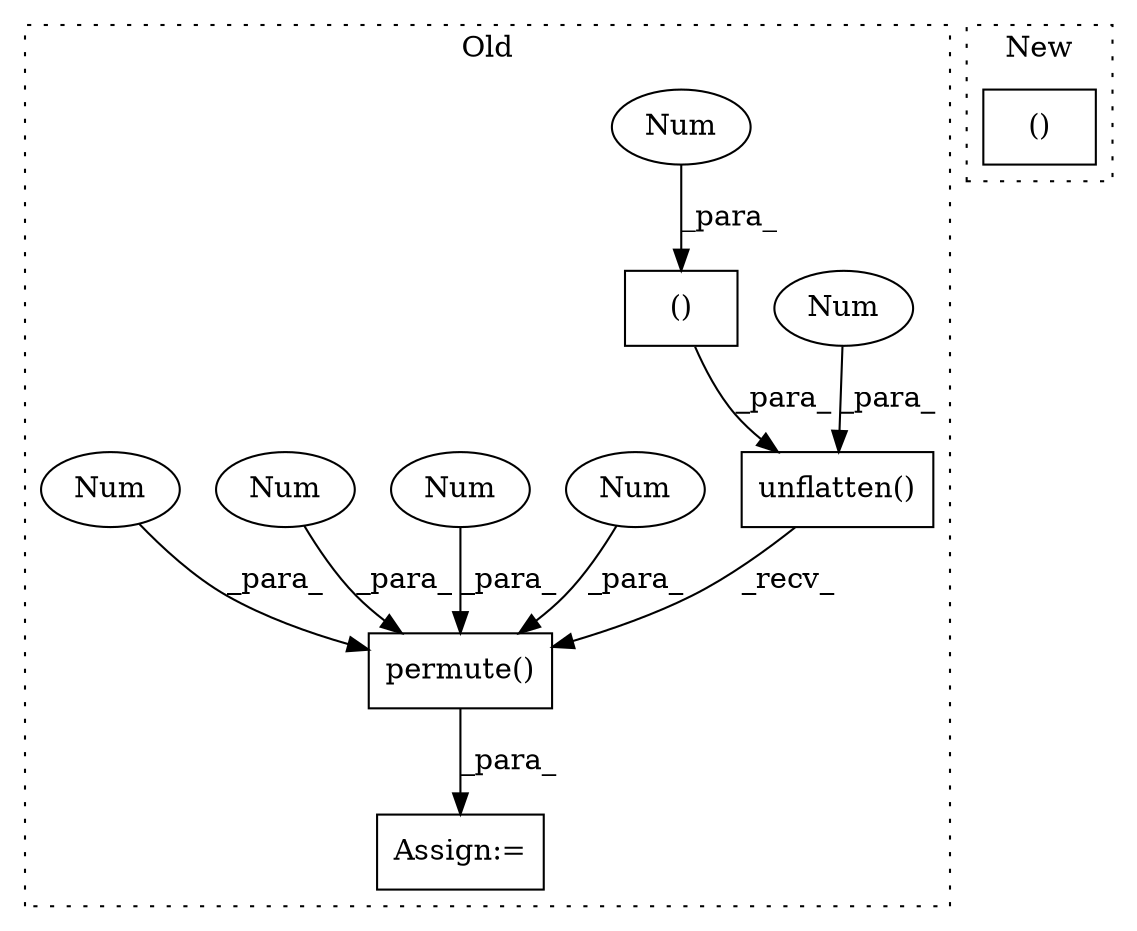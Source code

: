 digraph G {
subgraph cluster0 {
1 [label="unflatten()" a="75" s="14489,14529" l="19,1" shape="box"];
3 [label="()" a="54" s="14525" l="3" shape="box"];
4 [label="Num" a="76" s="14508" l="1" shape="ellipse"];
5 [label="permute()" a="75" s="14489,14552" l="50,1" shape="box"];
6 [label="Num" a="76" s="14527" l="1" shape="ellipse"];
7 [label="Num" a="76" s="14539" l="1" shape="ellipse"];
8 [label="Num" a="76" s="14542" l="1" shape="ellipse"];
9 [label="Num" a="76" s="14548" l="1" shape="ellipse"];
10 [label="Num" a="76" s="14545" l="1" shape="ellipse"];
11 [label="Assign:=" a="68" s="14486" l="3" shape="box"];
label = "Old";
style="dotted";
}
subgraph cluster1 {
2 [label="()" a="54" s="13793" l="27" shape="box"];
label = "New";
style="dotted";
}
1 -> 5 [label="_recv_"];
3 -> 1 [label="_para_"];
4 -> 1 [label="_para_"];
5 -> 11 [label="_para_"];
6 -> 3 [label="_para_"];
7 -> 5 [label="_para_"];
8 -> 5 [label="_para_"];
9 -> 5 [label="_para_"];
10 -> 5 [label="_para_"];
}
